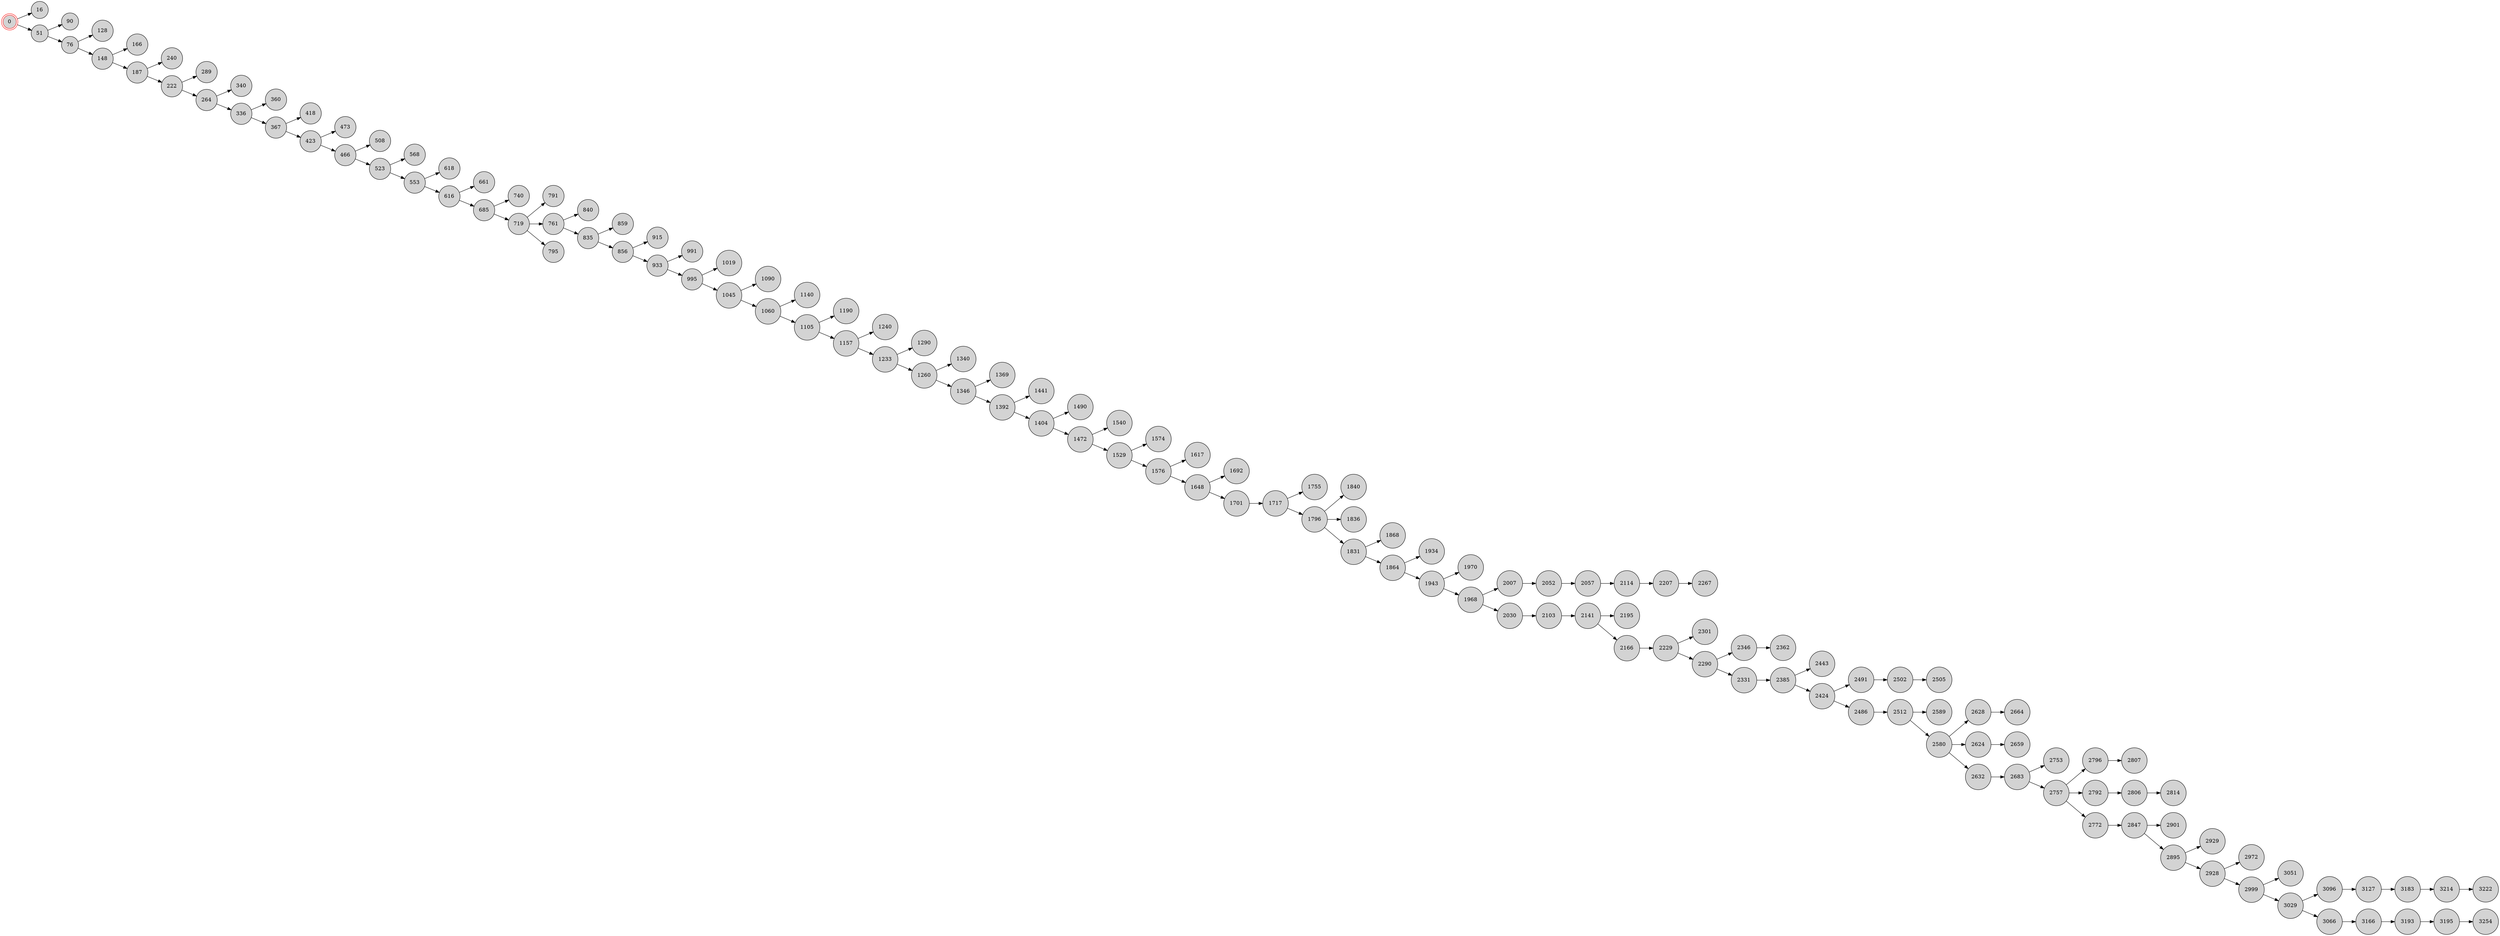 digraph BlockchainTree {
    rankdir=LR;
    node [shape=circle, style=filled, fillcolor=lightgray];

    0 [shape=doublecircle, color=red];
    0 -> 16;
    0 -> 51;
    51 -> 90;
    51 -> 76;
    76 -> 128;
    76 -> 148;
    148 -> 166;
    148 -> 187;
    187 -> 240;
    187 -> 222;
    222 -> 289;
    222 -> 264;
    264 -> 340;
    264 -> 336;
    336 -> 360;
    336 -> 367;
    367 -> 418;
    367 -> 423;
    423 -> 473;
    423 -> 466;
    466 -> 508;
    466 -> 523;
    523 -> 568;
    523 -> 553;
    553 -> 618;
    553 -> 616;
    616 -> 661;
    616 -> 685;
    685 -> 740;
    685 -> 719;
    719 -> 791;
    719 -> 761;
    761 -> 840;
    719 -> 795;
    761 -> 835;
    835 -> 859;
    835 -> 856;
    856 -> 915;
    856 -> 933;
    933 -> 991;
    933 -> 995;
    995 -> 1019;
    995 -> 1045;
    1045 -> 1090;
    1045 -> 1060;
    1060 -> 1140;
    1060 -> 1105;
    1105 -> 1190;
    1105 -> 1157;
    1157 -> 1240;
    1157 -> 1233;
    1233 -> 1290;
    1233 -> 1260;
    1260 -> 1340;
    1260 -> 1346;
    1346 -> 1369;
    1346 -> 1392;
    1392 -> 1441;
    1392 -> 1404;
    1404 -> 1490;
    1404 -> 1472;
    1472 -> 1540;
    1472 -> 1529;
    1529 -> 1574;
    1529 -> 1576;
    1576 -> 1617;
    1576 -> 1648;
    1648 -> 1692;
    1648 -> 1701;
    1701 -> 1717;
    1717 -> 1755;
    1717 -> 1796;
    1796 -> 1840;
    1796 -> 1836;
    1796 -> 1831;
    1831 -> 1868;
    1831 -> 1864;
    1864 -> 1934;
    1864 -> 1943;
    1943 -> 1970;
    1943 -> 1968;
    1968 -> 2007;
    2007 -> 2052;
    2052 -> 2057;
    1968 -> 2030;
    2057 -> 2114;
    2030 -> 2103;
    2103 -> 2141;
    2114 -> 2207;
    2141 -> 2195;
    2141 -> 2166;
    2207 -> 2267;
    2166 -> 2229;
    2229 -> 2301;
    2229 -> 2290;
    2290 -> 2346;
    2346 -> 2362;
    2290 -> 2331;
    2331 -> 2385;
    2385 -> 2443;
    2385 -> 2424;
    2424 -> 2491;
    2491 -> 2502;
    2502 -> 2505;
    2424 -> 2486;
    2486 -> 2512;
    2512 -> 2589;
    2512 -> 2580;
    2580 -> 2628;
    2580 -> 2624;
    2628 -> 2664;
    2580 -> 2632;
    2624 -> 2659;
    2632 -> 2683;
    2683 -> 2753;
    2683 -> 2757;
    2757 -> 2796;
    2757 -> 2792;
    2796 -> 2807;
    2792 -> 2806;
    2806 -> 2814;
    2757 -> 2772;
    2772 -> 2847;
    2847 -> 2901;
    2847 -> 2895;
    2895 -> 2929;
    2895 -> 2928;
    2928 -> 2972;
    2928 -> 2999;
    2999 -> 3051;
    2999 -> 3029;
    3029 -> 3096;
    3096 -> 3127;
    3029 -> 3066;
    3127 -> 3183;
    3066 -> 3166;
    3166 -> 3193;
    3183 -> 3214;
    3214 -> 3222;
    3193 -> 3195;
    3195 -> 3254;
}
